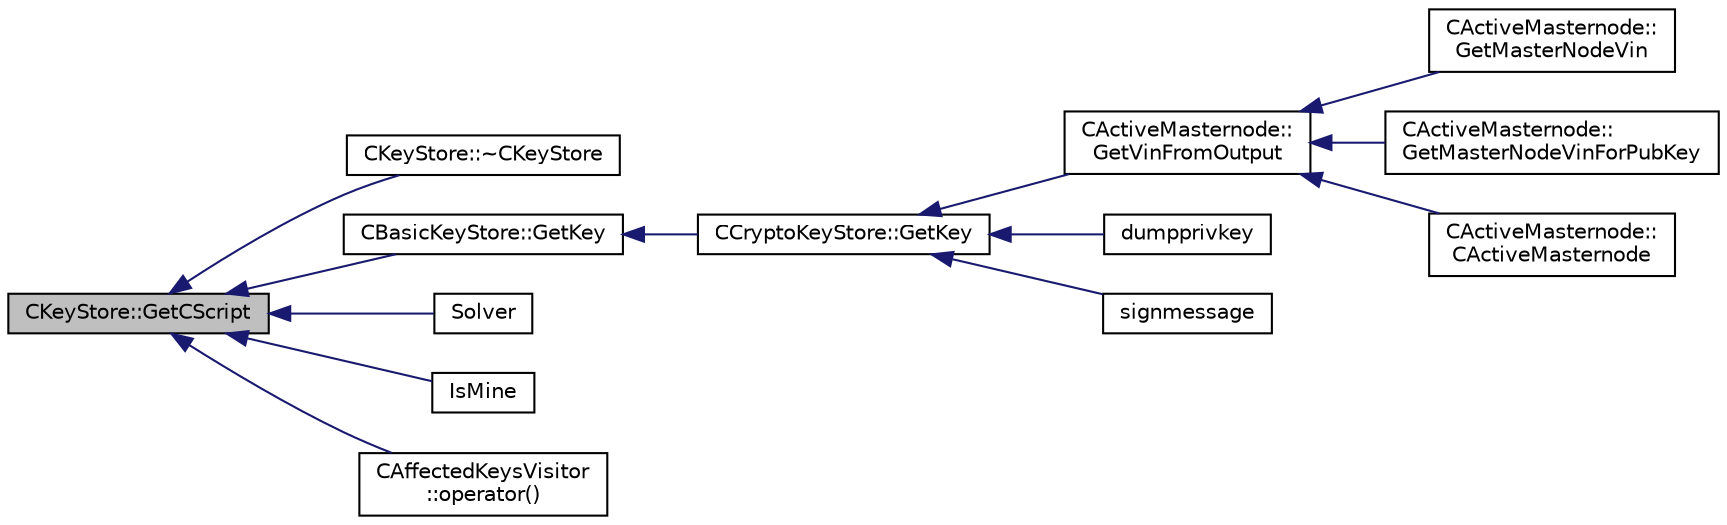 digraph "CKeyStore::GetCScript"
{
  edge [fontname="Helvetica",fontsize="10",labelfontname="Helvetica",labelfontsize="10"];
  node [fontname="Helvetica",fontsize="10",shape=record];
  rankdir="LR";
  Node61 [label="CKeyStore::GetCScript",height=0.2,width=0.4,color="black", fillcolor="grey75", style="filled", fontcolor="black"];
  Node61 -> Node62 [dir="back",color="midnightblue",fontsize="10",style="solid",fontname="Helvetica"];
  Node62 [label="CKeyStore::~CKeyStore",height=0.2,width=0.4,color="black", fillcolor="white", style="filled",URL="$class_c_key_store.html#a9bfaef2bcd6effc467a96043f44044a0"];
  Node61 -> Node63 [dir="back",color="midnightblue",fontsize="10",style="solid",fontname="Helvetica"];
  Node63 [label="CBasicKeyStore::GetKey",height=0.2,width=0.4,color="black", fillcolor="white", style="filled",URL="$class_c_basic_key_store.html#a69328ee642e4234922356f59876e956d"];
  Node63 -> Node64 [dir="back",color="midnightblue",fontsize="10",style="solid",fontname="Helvetica"];
  Node64 [label="CCryptoKeyStore::GetKey",height=0.2,width=0.4,color="black", fillcolor="white", style="filled",URL="$class_c_crypto_key_store.html#af46ec271fffb65a113702ba40a3738c8"];
  Node64 -> Node65 [dir="back",color="midnightblue",fontsize="10",style="solid",fontname="Helvetica"];
  Node65 [label="CActiveMasternode::\lGetVinFromOutput",height=0.2,width=0.4,color="black", fillcolor="white", style="filled",URL="$class_c_active_masternode.html#abc2ae1e24001f80ace4bbea2b6453944"];
  Node65 -> Node66 [dir="back",color="midnightblue",fontsize="10",style="solid",fontname="Helvetica"];
  Node66 [label="CActiveMasternode::\lGetMasterNodeVin",height=0.2,width=0.4,color="black", fillcolor="white", style="filled",URL="$class_c_active_masternode.html#adc93036b86ee9ef6abe5e0b783a51283"];
  Node65 -> Node67 [dir="back",color="midnightblue",fontsize="10",style="solid",fontname="Helvetica"];
  Node67 [label="CActiveMasternode::\lGetMasterNodeVinForPubKey",height=0.2,width=0.4,color="black", fillcolor="white", style="filled",URL="$class_c_active_masternode.html#ada17e6bbfd69a3acf166b49c10365da4"];
  Node65 -> Node68 [dir="back",color="midnightblue",fontsize="10",style="solid",fontname="Helvetica"];
  Node68 [label="CActiveMasternode::\lCActiveMasternode",height=0.2,width=0.4,color="black", fillcolor="white", style="filled",URL="$class_c_active_masternode.html#a7ffb946d1b2aad0054d3b3efce8c0543"];
  Node64 -> Node69 [dir="back",color="midnightblue",fontsize="10",style="solid",fontname="Helvetica"];
  Node69 [label="dumpprivkey",height=0.2,width=0.4,color="black", fillcolor="white", style="filled",URL="$rpcdump_8cpp.html#a4010fb238298e15c540d3e5ecd60f858"];
  Node64 -> Node70 [dir="back",color="midnightblue",fontsize="10",style="solid",fontname="Helvetica"];
  Node70 [label="signmessage",height=0.2,width=0.4,color="black", fillcolor="white", style="filled",URL="$rpcwallet_8cpp.html#a315b42a2c859c4b50a54c1b05984928c"];
  Node61 -> Node71 [dir="back",color="midnightblue",fontsize="10",style="solid",fontname="Helvetica"];
  Node71 [label="Solver",height=0.2,width=0.4,color="black", fillcolor="white", style="filled",URL="$script_8h.html#a8e31b29d5a654a570c493f7aa9c3abd9"];
  Node61 -> Node72 [dir="back",color="midnightblue",fontsize="10",style="solid",fontname="Helvetica"];
  Node72 [label="IsMine",height=0.2,width=0.4,color="black", fillcolor="white", style="filled",URL="$script_8h.html#ae1531a999ac1bfa59d70cfc984f1266b"];
  Node61 -> Node73 [dir="back",color="midnightblue",fontsize="10",style="solid",fontname="Helvetica"];
  Node73 [label="CAffectedKeysVisitor\l::operator()",height=0.2,width=0.4,color="black", fillcolor="white", style="filled",URL="$class_c_affected_keys_visitor.html#a01b52c5a4311ae3985d1e5753e033215"];
}
